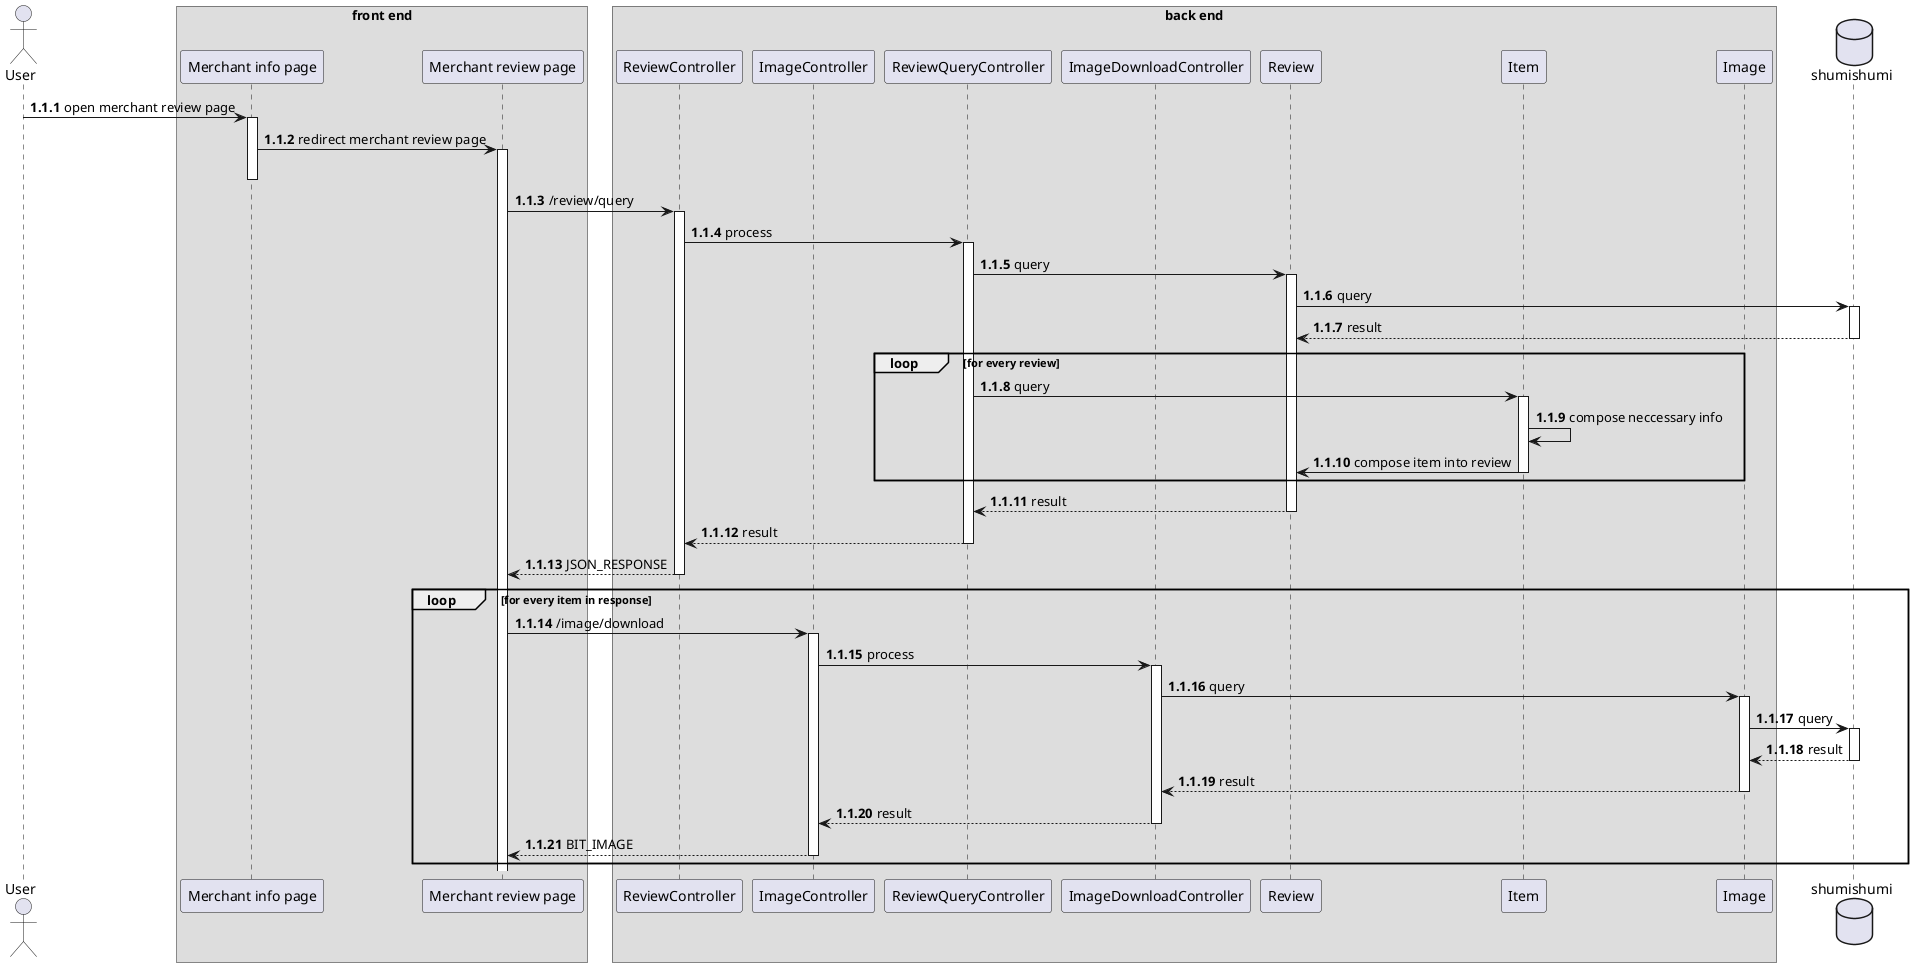 @startuml template
autonumber 1.1.1

actor User as u

box "front end"
participant "Merchant info page" as home
participant "Merchant review page" as rlist
end box

box "back end"
participant ReviewController as rc
participant ImageController as imc

participant ReviewQueryController as reproc
participant ImageDownloadController as downproc

participant Review as rm
participant Item as im

participant Image as img
end box

database shumishumi as db

u -> home++ : open merchant review page
home -> rlist ++-- : redirect merchant review page

rlist -> rc++ : /review/query
rc -> reproc++ : process

reproc -> rm++ : query
rm -> db++ : query
return result

loop for every review
reproc -> im++ : query
im -> im : compose neccessary info
im -> rm : compose item into review
deactivate im
end
return result
return result
return JSON_RESPONSE

loop for every item in response
    rlist -> imc++ : /image/download
    imc -> downproc++ : process
    downproc -> img++ : query
    img -> db++ : query
    return result
    return result
    return result
    return BIT_IMAGE
end

@enduml